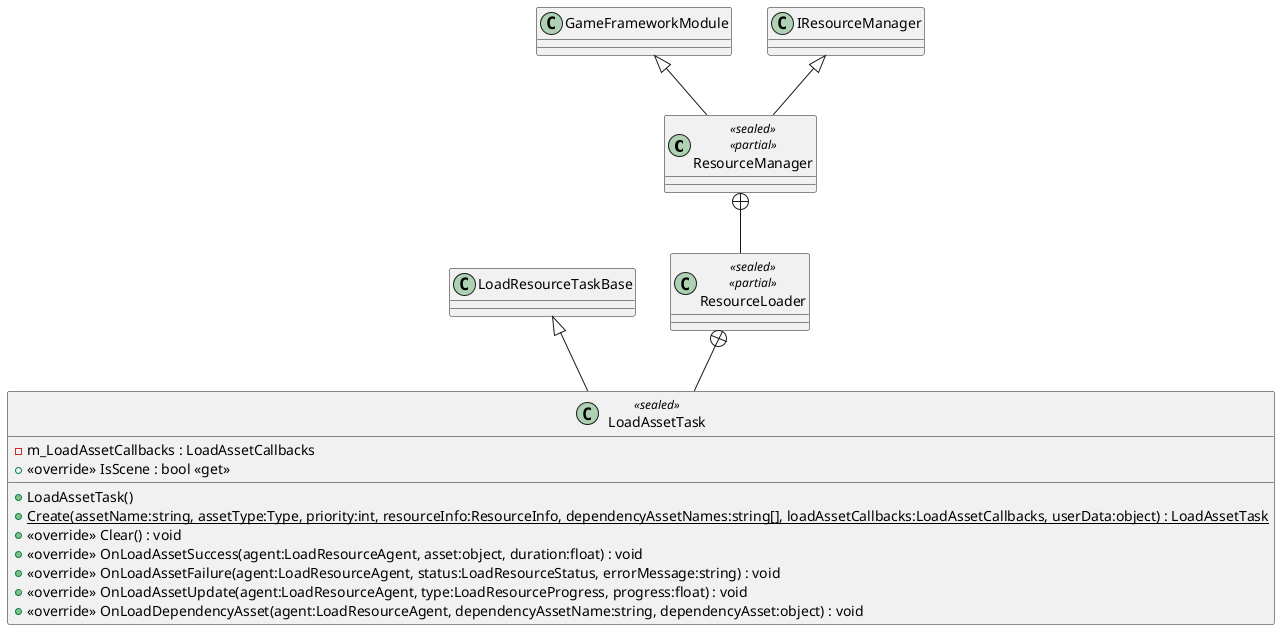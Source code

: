 @startuml
class ResourceManager <<sealed>> <<partial>> {
}
class ResourceLoader <<sealed>> <<partial>> {
}
class LoadAssetTask <<sealed>> {
    - m_LoadAssetCallbacks : LoadAssetCallbacks
    + LoadAssetTask()
    + <<override>> IsScene : bool <<get>>
    + {static} Create(assetName:string, assetType:Type, priority:int, resourceInfo:ResourceInfo, dependencyAssetNames:string[], loadAssetCallbacks:LoadAssetCallbacks, userData:object) : LoadAssetTask
    + <<override>> Clear() : void
    + <<override>> OnLoadAssetSuccess(agent:LoadResourceAgent, asset:object, duration:float) : void
    + <<override>> OnLoadAssetFailure(agent:LoadResourceAgent, status:LoadResourceStatus, errorMessage:string) : void
    + <<override>> OnLoadAssetUpdate(agent:LoadResourceAgent, type:LoadResourceProgress, progress:float) : void
    + <<override>> OnLoadDependencyAsset(agent:LoadResourceAgent, dependencyAssetName:string, dependencyAsset:object) : void
}
GameFrameworkModule <|-- ResourceManager
IResourceManager <|-- ResourceManager
ResourceManager +-- ResourceLoader
ResourceLoader +-- LoadAssetTask
LoadResourceTaskBase <|-- LoadAssetTask
@enduml
